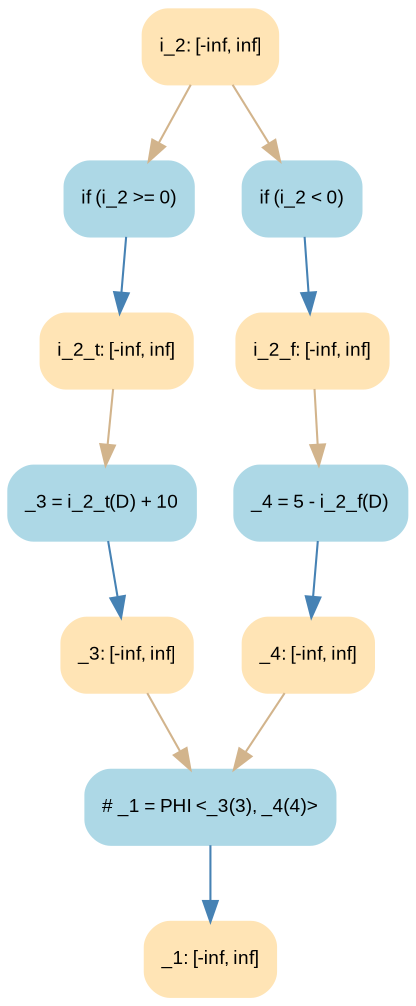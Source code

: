 digraph t7_bar_ConstraintGraph { 
	center=true
	labelloc=top
	fontname=Arial
	fontsize=12
	edge[fontname=Arial, fontsize=10]
	node[fontname=Arial, fontsize=9]

		Node_0 -> Node_1 [color=steelblue]
		Node_2 -> Node_3 [color=steelblue]
		Node_4 -> Node_5 [color=steelblue]
		Node_6 -> Node_7 [color=steelblue]
		Node_8 -> Node_9 [color=steelblue]
		Node_10 -> Node_0 [color=tan]
		Node_10 -> Node_4 [color=tan]
		Node_1 -> Node_2 [color=tan]
		Node_3 -> Node_8 [color=tan]
		Node_5 -> Node_6 [color=tan]
		Node_7 -> Node_8 [color=tan]

	Node_0 [fillcolor=lightblue, color=lightblue, shape=Mrecord, style=filled, label="{ if (i_2 \>= 0) }"]
	Node_2 [fillcolor=lightblue, color=lightblue, shape=Mrecord, style=filled, label="{ _3 = i_2_t(D) + 10 }"]
	Node_4 [fillcolor=lightblue, color=lightblue, shape=Mrecord, style=filled, label="{ if (i_2 \< 0) }"]
	Node_6 [fillcolor=lightblue, color=lightblue, shape=Mrecord, style=filled, label="{ _4 = 5 - i_2_f(D) }"]
	Node_8 [fillcolor=lightblue, color=lightblue, shape=Mrecord, style=filled, label="{ # _1 = PHI \<_3(3), _4(4)\> }"]
	Node_10 [fillcolor=moccasin, color=moccasin, shape=Mrecord, style=filled, label="{ i_2: \[-inf, inf\] }"]
	Node_1 [fillcolor=moccasin, color=moccasin, shape=Mrecord, style=filled, label="{ i_2_t: \[-inf, inf\] }"]
	Node_3 [fillcolor=moccasin, color=moccasin, shape=Mrecord, style=filled, label="{ _3: \[-inf, inf\] }"]
	Node_5 [fillcolor=moccasin, color=moccasin, shape=Mrecord, style=filled, label="{ i_2_f: \[-inf, inf\] }"]
	Node_7 [fillcolor=moccasin, color=moccasin, shape=Mrecord, style=filled, label="{ _4: \[-inf, inf\] }"]
	Node_9 [fillcolor=moccasin, color=moccasin, shape=Mrecord, style=filled, label="{ _1: \[-inf, inf\] }"]
}
